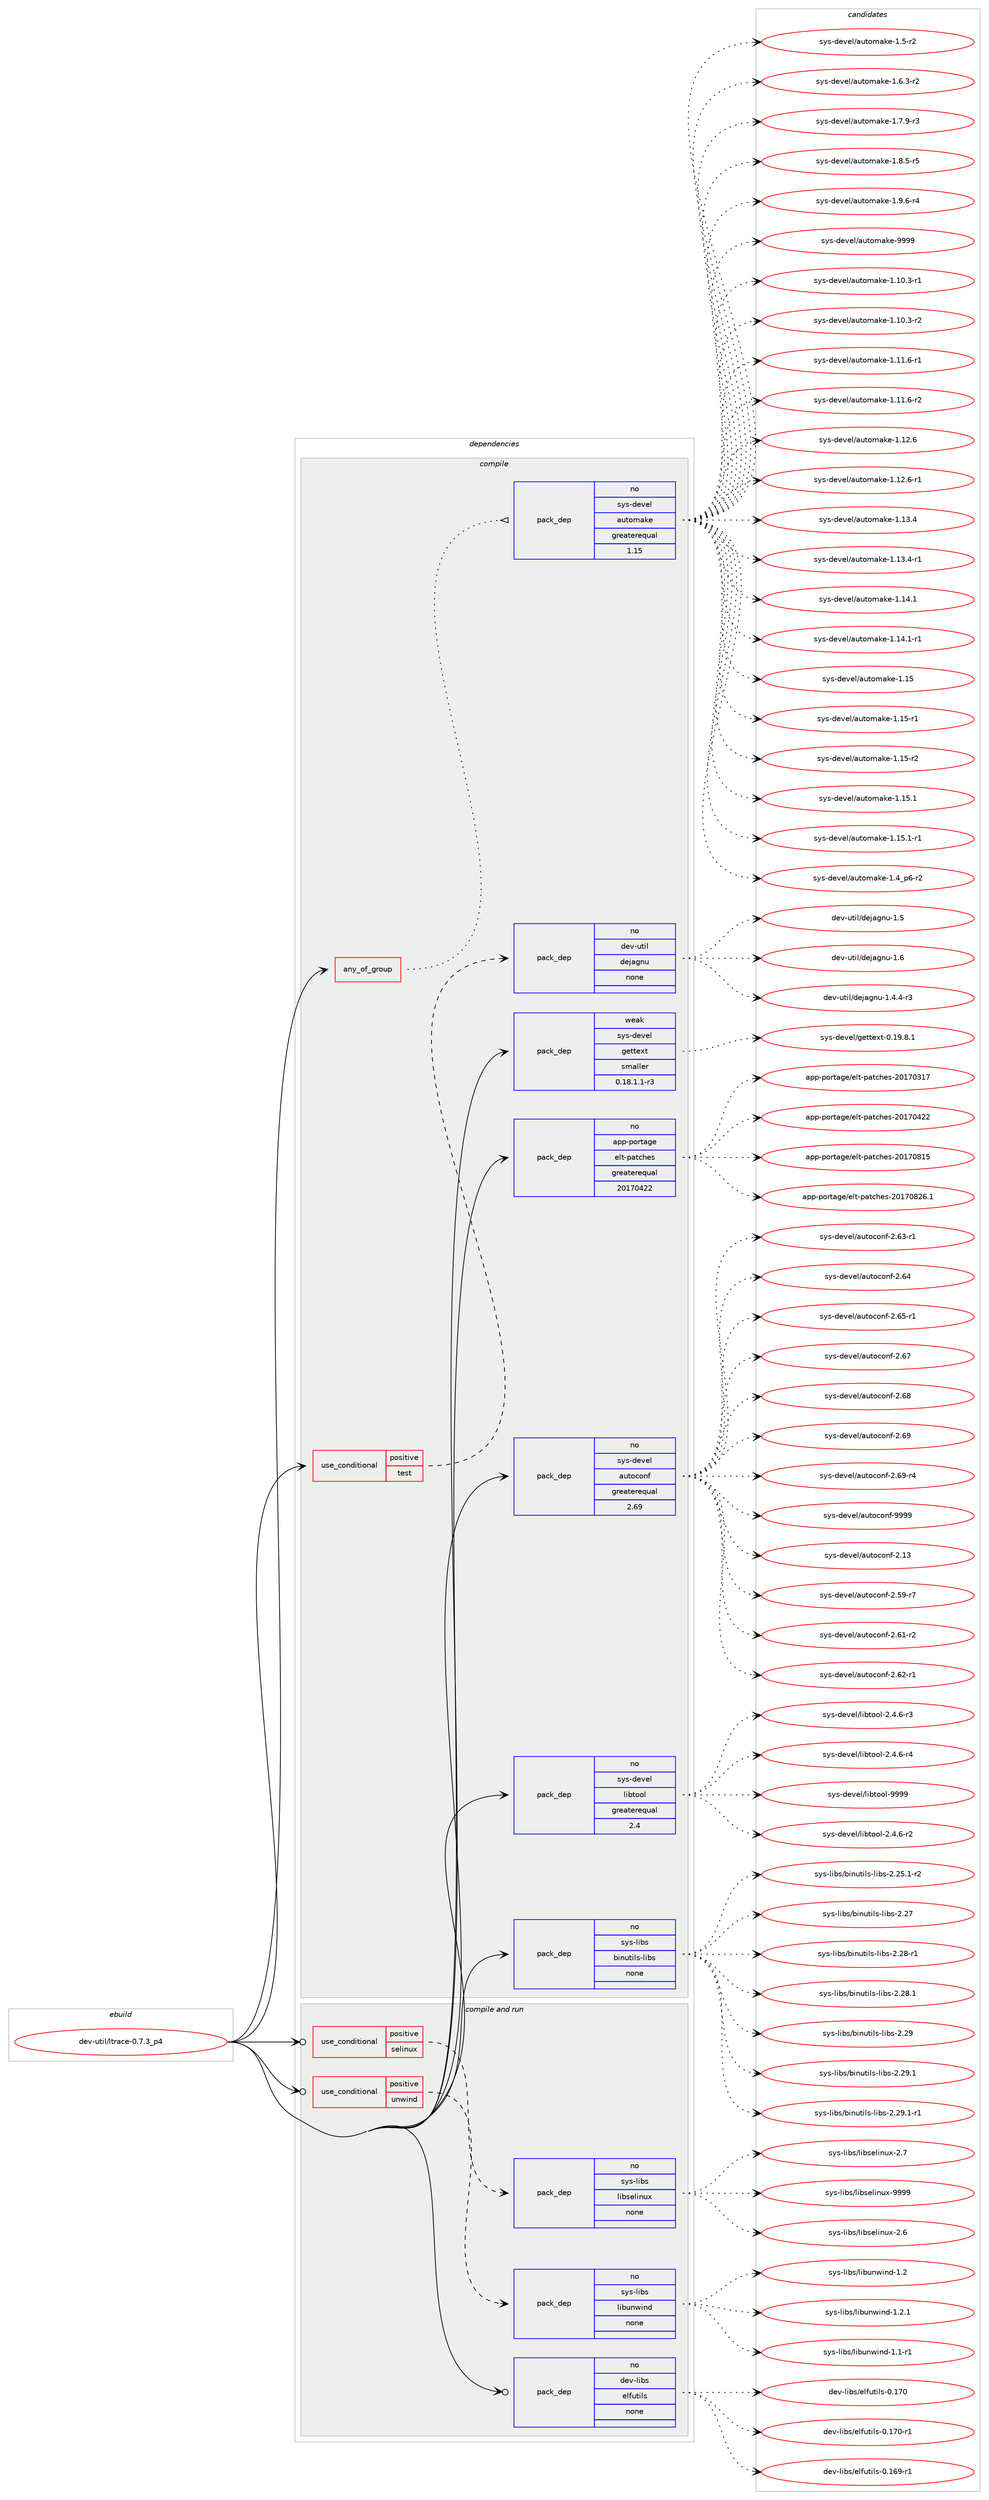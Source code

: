 digraph prolog {

# *************
# Graph options
# *************

newrank=true;
concentrate=true;
compound=true;
graph [rankdir=LR,fontname=Helvetica,fontsize=10,ranksep=1.5];#, ranksep=2.5, nodesep=0.2];
edge  [arrowhead=vee];
node  [fontname=Helvetica,fontsize=10];

# **********
# The ebuild
# **********

subgraph cluster_leftcol {
color=gray;
rank=same;
label=<<i>ebuild</i>>;
id [label="dev-util/ltrace-0.7.3_p4", color=red, width=4, href="../dev-util/ltrace-0.7.3_p4.svg"];
}

# ****************
# The dependencies
# ****************

subgraph cluster_midcol {
color=gray;
label=<<i>dependencies</i>>;
subgraph cluster_compile {
fillcolor="#eeeeee";
style=filled;
label=<<i>compile</i>>;
subgraph any4201 {
dependency286982 [label=<<TABLE BORDER="0" CELLBORDER="1" CELLSPACING="0" CELLPADDING="4"><TR><TD CELLPADDING="10">any_of_group</TD></TR></TABLE>>, shape=none, color=red];subgraph pack204313 {
dependency286983 [label=<<TABLE BORDER="0" CELLBORDER="1" CELLSPACING="0" CELLPADDING="4" WIDTH="220"><TR><TD ROWSPAN="6" CELLPADDING="30">pack_dep</TD></TR><TR><TD WIDTH="110">no</TD></TR><TR><TD>sys-devel</TD></TR><TR><TD>automake</TD></TR><TR><TD>greaterequal</TD></TR><TR><TD>1.15</TD></TR></TABLE>>, shape=none, color=blue];
}
dependency286982:e -> dependency286983:w [weight=20,style="dotted",arrowhead="oinv"];
}
id:e -> dependency286982:w [weight=20,style="solid",arrowhead="vee"];
subgraph cond78416 {
dependency286984 [label=<<TABLE BORDER="0" CELLBORDER="1" CELLSPACING="0" CELLPADDING="4"><TR><TD ROWSPAN="3" CELLPADDING="10">use_conditional</TD></TR><TR><TD>positive</TD></TR><TR><TD>test</TD></TR></TABLE>>, shape=none, color=red];
subgraph pack204314 {
dependency286985 [label=<<TABLE BORDER="0" CELLBORDER="1" CELLSPACING="0" CELLPADDING="4" WIDTH="220"><TR><TD ROWSPAN="6" CELLPADDING="30">pack_dep</TD></TR><TR><TD WIDTH="110">no</TD></TR><TR><TD>dev-util</TD></TR><TR><TD>dejagnu</TD></TR><TR><TD>none</TD></TR><TR><TD></TD></TR></TABLE>>, shape=none, color=blue];
}
dependency286984:e -> dependency286985:w [weight=20,style="dashed",arrowhead="vee"];
}
id:e -> dependency286984:w [weight=20,style="solid",arrowhead="vee"];
subgraph pack204315 {
dependency286986 [label=<<TABLE BORDER="0" CELLBORDER="1" CELLSPACING="0" CELLPADDING="4" WIDTH="220"><TR><TD ROWSPAN="6" CELLPADDING="30">pack_dep</TD></TR><TR><TD WIDTH="110">no</TD></TR><TR><TD>app-portage</TD></TR><TR><TD>elt-patches</TD></TR><TR><TD>greaterequal</TD></TR><TR><TD>20170422</TD></TR></TABLE>>, shape=none, color=blue];
}
id:e -> dependency286986:w [weight=20,style="solid",arrowhead="vee"];
subgraph pack204316 {
dependency286987 [label=<<TABLE BORDER="0" CELLBORDER="1" CELLSPACING="0" CELLPADDING="4" WIDTH="220"><TR><TD ROWSPAN="6" CELLPADDING="30">pack_dep</TD></TR><TR><TD WIDTH="110">no</TD></TR><TR><TD>sys-devel</TD></TR><TR><TD>autoconf</TD></TR><TR><TD>greaterequal</TD></TR><TR><TD>2.69</TD></TR></TABLE>>, shape=none, color=blue];
}
id:e -> dependency286987:w [weight=20,style="solid",arrowhead="vee"];
subgraph pack204317 {
dependency286988 [label=<<TABLE BORDER="0" CELLBORDER="1" CELLSPACING="0" CELLPADDING="4" WIDTH="220"><TR><TD ROWSPAN="6" CELLPADDING="30">pack_dep</TD></TR><TR><TD WIDTH="110">no</TD></TR><TR><TD>sys-devel</TD></TR><TR><TD>libtool</TD></TR><TR><TD>greaterequal</TD></TR><TR><TD>2.4</TD></TR></TABLE>>, shape=none, color=blue];
}
id:e -> dependency286988:w [weight=20,style="solid",arrowhead="vee"];
subgraph pack204318 {
dependency286989 [label=<<TABLE BORDER="0" CELLBORDER="1" CELLSPACING="0" CELLPADDING="4" WIDTH="220"><TR><TD ROWSPAN="6" CELLPADDING="30">pack_dep</TD></TR><TR><TD WIDTH="110">no</TD></TR><TR><TD>sys-libs</TD></TR><TR><TD>binutils-libs</TD></TR><TR><TD>none</TD></TR><TR><TD></TD></TR></TABLE>>, shape=none, color=blue];
}
id:e -> dependency286989:w [weight=20,style="solid",arrowhead="vee"];
subgraph pack204319 {
dependency286990 [label=<<TABLE BORDER="0" CELLBORDER="1" CELLSPACING="0" CELLPADDING="4" WIDTH="220"><TR><TD ROWSPAN="6" CELLPADDING="30">pack_dep</TD></TR><TR><TD WIDTH="110">weak</TD></TR><TR><TD>sys-devel</TD></TR><TR><TD>gettext</TD></TR><TR><TD>smaller</TD></TR><TR><TD>0.18.1.1-r3</TD></TR></TABLE>>, shape=none, color=blue];
}
id:e -> dependency286990:w [weight=20,style="solid",arrowhead="vee"];
}
subgraph cluster_compileandrun {
fillcolor="#eeeeee";
style=filled;
label=<<i>compile and run</i>>;
subgraph cond78417 {
dependency286991 [label=<<TABLE BORDER="0" CELLBORDER="1" CELLSPACING="0" CELLPADDING="4"><TR><TD ROWSPAN="3" CELLPADDING="10">use_conditional</TD></TR><TR><TD>positive</TD></TR><TR><TD>selinux</TD></TR></TABLE>>, shape=none, color=red];
subgraph pack204320 {
dependency286992 [label=<<TABLE BORDER="0" CELLBORDER="1" CELLSPACING="0" CELLPADDING="4" WIDTH="220"><TR><TD ROWSPAN="6" CELLPADDING="30">pack_dep</TD></TR><TR><TD WIDTH="110">no</TD></TR><TR><TD>sys-libs</TD></TR><TR><TD>libselinux</TD></TR><TR><TD>none</TD></TR><TR><TD></TD></TR></TABLE>>, shape=none, color=blue];
}
dependency286991:e -> dependency286992:w [weight=20,style="dashed",arrowhead="vee"];
}
id:e -> dependency286991:w [weight=20,style="solid",arrowhead="odotvee"];
subgraph cond78418 {
dependency286993 [label=<<TABLE BORDER="0" CELLBORDER="1" CELLSPACING="0" CELLPADDING="4"><TR><TD ROWSPAN="3" CELLPADDING="10">use_conditional</TD></TR><TR><TD>positive</TD></TR><TR><TD>unwind</TD></TR></TABLE>>, shape=none, color=red];
subgraph pack204321 {
dependency286994 [label=<<TABLE BORDER="0" CELLBORDER="1" CELLSPACING="0" CELLPADDING="4" WIDTH="220"><TR><TD ROWSPAN="6" CELLPADDING="30">pack_dep</TD></TR><TR><TD WIDTH="110">no</TD></TR><TR><TD>sys-libs</TD></TR><TR><TD>libunwind</TD></TR><TR><TD>none</TD></TR><TR><TD></TD></TR></TABLE>>, shape=none, color=blue];
}
dependency286993:e -> dependency286994:w [weight=20,style="dashed",arrowhead="vee"];
}
id:e -> dependency286993:w [weight=20,style="solid",arrowhead="odotvee"];
subgraph pack204322 {
dependency286995 [label=<<TABLE BORDER="0" CELLBORDER="1" CELLSPACING="0" CELLPADDING="4" WIDTH="220"><TR><TD ROWSPAN="6" CELLPADDING="30">pack_dep</TD></TR><TR><TD WIDTH="110">no</TD></TR><TR><TD>dev-libs</TD></TR><TR><TD>elfutils</TD></TR><TR><TD>none</TD></TR><TR><TD></TD></TR></TABLE>>, shape=none, color=blue];
}
id:e -> dependency286995:w [weight=20,style="solid",arrowhead="odotvee"];
}
subgraph cluster_run {
fillcolor="#eeeeee";
style=filled;
label=<<i>run</i>>;
}
}

# **************
# The candidates
# **************

subgraph cluster_choices {
rank=same;
color=gray;
label=<<i>candidates</i>>;

subgraph choice204313 {
color=black;
nodesep=1;
choice11512111545100101118101108479711711611110997107101454946494846514511449 [label="sys-devel/automake-1.10.3-r1", color=red, width=4,href="../sys-devel/automake-1.10.3-r1.svg"];
choice11512111545100101118101108479711711611110997107101454946494846514511450 [label="sys-devel/automake-1.10.3-r2", color=red, width=4,href="../sys-devel/automake-1.10.3-r2.svg"];
choice11512111545100101118101108479711711611110997107101454946494946544511449 [label="sys-devel/automake-1.11.6-r1", color=red, width=4,href="../sys-devel/automake-1.11.6-r1.svg"];
choice11512111545100101118101108479711711611110997107101454946494946544511450 [label="sys-devel/automake-1.11.6-r2", color=red, width=4,href="../sys-devel/automake-1.11.6-r2.svg"];
choice1151211154510010111810110847971171161111099710710145494649504654 [label="sys-devel/automake-1.12.6", color=red, width=4,href="../sys-devel/automake-1.12.6.svg"];
choice11512111545100101118101108479711711611110997107101454946495046544511449 [label="sys-devel/automake-1.12.6-r1", color=red, width=4,href="../sys-devel/automake-1.12.6-r1.svg"];
choice1151211154510010111810110847971171161111099710710145494649514652 [label="sys-devel/automake-1.13.4", color=red, width=4,href="../sys-devel/automake-1.13.4.svg"];
choice11512111545100101118101108479711711611110997107101454946495146524511449 [label="sys-devel/automake-1.13.4-r1", color=red, width=4,href="../sys-devel/automake-1.13.4-r1.svg"];
choice1151211154510010111810110847971171161111099710710145494649524649 [label="sys-devel/automake-1.14.1", color=red, width=4,href="../sys-devel/automake-1.14.1.svg"];
choice11512111545100101118101108479711711611110997107101454946495246494511449 [label="sys-devel/automake-1.14.1-r1", color=red, width=4,href="../sys-devel/automake-1.14.1-r1.svg"];
choice115121115451001011181011084797117116111109971071014549464953 [label="sys-devel/automake-1.15", color=red, width=4,href="../sys-devel/automake-1.15.svg"];
choice1151211154510010111810110847971171161111099710710145494649534511449 [label="sys-devel/automake-1.15-r1", color=red, width=4,href="../sys-devel/automake-1.15-r1.svg"];
choice1151211154510010111810110847971171161111099710710145494649534511450 [label="sys-devel/automake-1.15-r2", color=red, width=4,href="../sys-devel/automake-1.15-r2.svg"];
choice1151211154510010111810110847971171161111099710710145494649534649 [label="sys-devel/automake-1.15.1", color=red, width=4,href="../sys-devel/automake-1.15.1.svg"];
choice11512111545100101118101108479711711611110997107101454946495346494511449 [label="sys-devel/automake-1.15.1-r1", color=red, width=4,href="../sys-devel/automake-1.15.1-r1.svg"];
choice115121115451001011181011084797117116111109971071014549465295112544511450 [label="sys-devel/automake-1.4_p6-r2", color=red, width=4,href="../sys-devel/automake-1.4_p6-r2.svg"];
choice11512111545100101118101108479711711611110997107101454946534511450 [label="sys-devel/automake-1.5-r2", color=red, width=4,href="../sys-devel/automake-1.5-r2.svg"];
choice115121115451001011181011084797117116111109971071014549465446514511450 [label="sys-devel/automake-1.6.3-r2", color=red, width=4,href="../sys-devel/automake-1.6.3-r2.svg"];
choice115121115451001011181011084797117116111109971071014549465546574511451 [label="sys-devel/automake-1.7.9-r3", color=red, width=4,href="../sys-devel/automake-1.7.9-r3.svg"];
choice115121115451001011181011084797117116111109971071014549465646534511453 [label="sys-devel/automake-1.8.5-r5", color=red, width=4,href="../sys-devel/automake-1.8.5-r5.svg"];
choice115121115451001011181011084797117116111109971071014549465746544511452 [label="sys-devel/automake-1.9.6-r4", color=red, width=4,href="../sys-devel/automake-1.9.6-r4.svg"];
choice115121115451001011181011084797117116111109971071014557575757 [label="sys-devel/automake-9999", color=red, width=4,href="../sys-devel/automake-9999.svg"];
dependency286983:e -> choice11512111545100101118101108479711711611110997107101454946494846514511449:w [style=dotted,weight="100"];
dependency286983:e -> choice11512111545100101118101108479711711611110997107101454946494846514511450:w [style=dotted,weight="100"];
dependency286983:e -> choice11512111545100101118101108479711711611110997107101454946494946544511449:w [style=dotted,weight="100"];
dependency286983:e -> choice11512111545100101118101108479711711611110997107101454946494946544511450:w [style=dotted,weight="100"];
dependency286983:e -> choice1151211154510010111810110847971171161111099710710145494649504654:w [style=dotted,weight="100"];
dependency286983:e -> choice11512111545100101118101108479711711611110997107101454946495046544511449:w [style=dotted,weight="100"];
dependency286983:e -> choice1151211154510010111810110847971171161111099710710145494649514652:w [style=dotted,weight="100"];
dependency286983:e -> choice11512111545100101118101108479711711611110997107101454946495146524511449:w [style=dotted,weight="100"];
dependency286983:e -> choice1151211154510010111810110847971171161111099710710145494649524649:w [style=dotted,weight="100"];
dependency286983:e -> choice11512111545100101118101108479711711611110997107101454946495246494511449:w [style=dotted,weight="100"];
dependency286983:e -> choice115121115451001011181011084797117116111109971071014549464953:w [style=dotted,weight="100"];
dependency286983:e -> choice1151211154510010111810110847971171161111099710710145494649534511449:w [style=dotted,weight="100"];
dependency286983:e -> choice1151211154510010111810110847971171161111099710710145494649534511450:w [style=dotted,weight="100"];
dependency286983:e -> choice1151211154510010111810110847971171161111099710710145494649534649:w [style=dotted,weight="100"];
dependency286983:e -> choice11512111545100101118101108479711711611110997107101454946495346494511449:w [style=dotted,weight="100"];
dependency286983:e -> choice115121115451001011181011084797117116111109971071014549465295112544511450:w [style=dotted,weight="100"];
dependency286983:e -> choice11512111545100101118101108479711711611110997107101454946534511450:w [style=dotted,weight="100"];
dependency286983:e -> choice115121115451001011181011084797117116111109971071014549465446514511450:w [style=dotted,weight="100"];
dependency286983:e -> choice115121115451001011181011084797117116111109971071014549465546574511451:w [style=dotted,weight="100"];
dependency286983:e -> choice115121115451001011181011084797117116111109971071014549465646534511453:w [style=dotted,weight="100"];
dependency286983:e -> choice115121115451001011181011084797117116111109971071014549465746544511452:w [style=dotted,weight="100"];
dependency286983:e -> choice115121115451001011181011084797117116111109971071014557575757:w [style=dotted,weight="100"];
}
subgraph choice204314 {
color=black;
nodesep=1;
choice1001011184511711610510847100101106971031101174549465246524511451 [label="dev-util/dejagnu-1.4.4-r3", color=red, width=4,href="../dev-util/dejagnu-1.4.4-r3.svg"];
choice10010111845117116105108471001011069710311011745494653 [label="dev-util/dejagnu-1.5", color=red, width=4,href="../dev-util/dejagnu-1.5.svg"];
choice10010111845117116105108471001011069710311011745494654 [label="dev-util/dejagnu-1.6", color=red, width=4,href="../dev-util/dejagnu-1.6.svg"];
dependency286985:e -> choice1001011184511711610510847100101106971031101174549465246524511451:w [style=dotted,weight="100"];
dependency286985:e -> choice10010111845117116105108471001011069710311011745494653:w [style=dotted,weight="100"];
dependency286985:e -> choice10010111845117116105108471001011069710311011745494654:w [style=dotted,weight="100"];
}
subgraph choice204315 {
color=black;
nodesep=1;
choice97112112451121111141169710310147101108116451129711699104101115455048495548514955 [label="app-portage/elt-patches-20170317", color=red, width=4,href="../app-portage/elt-patches-20170317.svg"];
choice97112112451121111141169710310147101108116451129711699104101115455048495548525050 [label="app-portage/elt-patches-20170422", color=red, width=4,href="../app-portage/elt-patches-20170422.svg"];
choice97112112451121111141169710310147101108116451129711699104101115455048495548564953 [label="app-portage/elt-patches-20170815", color=red, width=4,href="../app-portage/elt-patches-20170815.svg"];
choice971121124511211111411697103101471011081164511297116991041011154550484955485650544649 [label="app-portage/elt-patches-20170826.1", color=red, width=4,href="../app-portage/elt-patches-20170826.1.svg"];
dependency286986:e -> choice97112112451121111141169710310147101108116451129711699104101115455048495548514955:w [style=dotted,weight="100"];
dependency286986:e -> choice97112112451121111141169710310147101108116451129711699104101115455048495548525050:w [style=dotted,weight="100"];
dependency286986:e -> choice97112112451121111141169710310147101108116451129711699104101115455048495548564953:w [style=dotted,weight="100"];
dependency286986:e -> choice971121124511211111411697103101471011081164511297116991041011154550484955485650544649:w [style=dotted,weight="100"];
}
subgraph choice204316 {
color=black;
nodesep=1;
choice115121115451001011181011084797117116111991111101024550464951 [label="sys-devel/autoconf-2.13", color=red, width=4,href="../sys-devel/autoconf-2.13.svg"];
choice1151211154510010111810110847971171161119911111010245504653574511455 [label="sys-devel/autoconf-2.59-r7", color=red, width=4,href="../sys-devel/autoconf-2.59-r7.svg"];
choice1151211154510010111810110847971171161119911111010245504654494511450 [label="sys-devel/autoconf-2.61-r2", color=red, width=4,href="../sys-devel/autoconf-2.61-r2.svg"];
choice1151211154510010111810110847971171161119911111010245504654504511449 [label="sys-devel/autoconf-2.62-r1", color=red, width=4,href="../sys-devel/autoconf-2.62-r1.svg"];
choice1151211154510010111810110847971171161119911111010245504654514511449 [label="sys-devel/autoconf-2.63-r1", color=red, width=4,href="../sys-devel/autoconf-2.63-r1.svg"];
choice115121115451001011181011084797117116111991111101024550465452 [label="sys-devel/autoconf-2.64", color=red, width=4,href="../sys-devel/autoconf-2.64.svg"];
choice1151211154510010111810110847971171161119911111010245504654534511449 [label="sys-devel/autoconf-2.65-r1", color=red, width=4,href="../sys-devel/autoconf-2.65-r1.svg"];
choice115121115451001011181011084797117116111991111101024550465455 [label="sys-devel/autoconf-2.67", color=red, width=4,href="../sys-devel/autoconf-2.67.svg"];
choice115121115451001011181011084797117116111991111101024550465456 [label="sys-devel/autoconf-2.68", color=red, width=4,href="../sys-devel/autoconf-2.68.svg"];
choice115121115451001011181011084797117116111991111101024550465457 [label="sys-devel/autoconf-2.69", color=red, width=4,href="../sys-devel/autoconf-2.69.svg"];
choice1151211154510010111810110847971171161119911111010245504654574511452 [label="sys-devel/autoconf-2.69-r4", color=red, width=4,href="../sys-devel/autoconf-2.69-r4.svg"];
choice115121115451001011181011084797117116111991111101024557575757 [label="sys-devel/autoconf-9999", color=red, width=4,href="../sys-devel/autoconf-9999.svg"];
dependency286987:e -> choice115121115451001011181011084797117116111991111101024550464951:w [style=dotted,weight="100"];
dependency286987:e -> choice1151211154510010111810110847971171161119911111010245504653574511455:w [style=dotted,weight="100"];
dependency286987:e -> choice1151211154510010111810110847971171161119911111010245504654494511450:w [style=dotted,weight="100"];
dependency286987:e -> choice1151211154510010111810110847971171161119911111010245504654504511449:w [style=dotted,weight="100"];
dependency286987:e -> choice1151211154510010111810110847971171161119911111010245504654514511449:w [style=dotted,weight="100"];
dependency286987:e -> choice115121115451001011181011084797117116111991111101024550465452:w [style=dotted,weight="100"];
dependency286987:e -> choice1151211154510010111810110847971171161119911111010245504654534511449:w [style=dotted,weight="100"];
dependency286987:e -> choice115121115451001011181011084797117116111991111101024550465455:w [style=dotted,weight="100"];
dependency286987:e -> choice115121115451001011181011084797117116111991111101024550465456:w [style=dotted,weight="100"];
dependency286987:e -> choice115121115451001011181011084797117116111991111101024550465457:w [style=dotted,weight="100"];
dependency286987:e -> choice1151211154510010111810110847971171161119911111010245504654574511452:w [style=dotted,weight="100"];
dependency286987:e -> choice115121115451001011181011084797117116111991111101024557575757:w [style=dotted,weight="100"];
}
subgraph choice204317 {
color=black;
nodesep=1;
choice1151211154510010111810110847108105981161111111084550465246544511450 [label="sys-devel/libtool-2.4.6-r2", color=red, width=4,href="../sys-devel/libtool-2.4.6-r2.svg"];
choice1151211154510010111810110847108105981161111111084550465246544511451 [label="sys-devel/libtool-2.4.6-r3", color=red, width=4,href="../sys-devel/libtool-2.4.6-r3.svg"];
choice1151211154510010111810110847108105981161111111084550465246544511452 [label="sys-devel/libtool-2.4.6-r4", color=red, width=4,href="../sys-devel/libtool-2.4.6-r4.svg"];
choice1151211154510010111810110847108105981161111111084557575757 [label="sys-devel/libtool-9999", color=red, width=4,href="../sys-devel/libtool-9999.svg"];
dependency286988:e -> choice1151211154510010111810110847108105981161111111084550465246544511450:w [style=dotted,weight="100"];
dependency286988:e -> choice1151211154510010111810110847108105981161111111084550465246544511451:w [style=dotted,weight="100"];
dependency286988:e -> choice1151211154510010111810110847108105981161111111084550465246544511452:w [style=dotted,weight="100"];
dependency286988:e -> choice1151211154510010111810110847108105981161111111084557575757:w [style=dotted,weight="100"];
}
subgraph choice204318 {
color=black;
nodesep=1;
choice115121115451081059811547981051101171161051081154510810598115455046505346494511450 [label="sys-libs/binutils-libs-2.25.1-r2", color=red, width=4,href="../sys-libs/binutils-libs-2.25.1-r2.svg"];
choice1151211154510810598115479810511011711610510811545108105981154550465055 [label="sys-libs/binutils-libs-2.27", color=red, width=4,href="../sys-libs/binutils-libs-2.27.svg"];
choice11512111545108105981154798105110117116105108115451081059811545504650564511449 [label="sys-libs/binutils-libs-2.28-r1", color=red, width=4,href="../sys-libs/binutils-libs-2.28-r1.svg"];
choice11512111545108105981154798105110117116105108115451081059811545504650564649 [label="sys-libs/binutils-libs-2.28.1", color=red, width=4,href="../sys-libs/binutils-libs-2.28.1.svg"];
choice1151211154510810598115479810511011711610510811545108105981154550465057 [label="sys-libs/binutils-libs-2.29", color=red, width=4,href="../sys-libs/binutils-libs-2.29.svg"];
choice11512111545108105981154798105110117116105108115451081059811545504650574649 [label="sys-libs/binutils-libs-2.29.1", color=red, width=4,href="../sys-libs/binutils-libs-2.29.1.svg"];
choice115121115451081059811547981051101171161051081154510810598115455046505746494511449 [label="sys-libs/binutils-libs-2.29.1-r1", color=red, width=4,href="../sys-libs/binutils-libs-2.29.1-r1.svg"];
dependency286989:e -> choice115121115451081059811547981051101171161051081154510810598115455046505346494511450:w [style=dotted,weight="100"];
dependency286989:e -> choice1151211154510810598115479810511011711610510811545108105981154550465055:w [style=dotted,weight="100"];
dependency286989:e -> choice11512111545108105981154798105110117116105108115451081059811545504650564511449:w [style=dotted,weight="100"];
dependency286989:e -> choice11512111545108105981154798105110117116105108115451081059811545504650564649:w [style=dotted,weight="100"];
dependency286989:e -> choice1151211154510810598115479810511011711610510811545108105981154550465057:w [style=dotted,weight="100"];
dependency286989:e -> choice11512111545108105981154798105110117116105108115451081059811545504650574649:w [style=dotted,weight="100"];
dependency286989:e -> choice115121115451081059811547981051101171161051081154510810598115455046505746494511449:w [style=dotted,weight="100"];
}
subgraph choice204319 {
color=black;
nodesep=1;
choice1151211154510010111810110847103101116116101120116454846495746564649 [label="sys-devel/gettext-0.19.8.1", color=red, width=4,href="../sys-devel/gettext-0.19.8.1.svg"];
dependency286990:e -> choice1151211154510010111810110847103101116116101120116454846495746564649:w [style=dotted,weight="100"];
}
subgraph choice204320 {
color=black;
nodesep=1;
choice1151211154510810598115471081059811510110810511011712045504654 [label="sys-libs/libselinux-2.6", color=red, width=4,href="../sys-libs/libselinux-2.6.svg"];
choice1151211154510810598115471081059811510110810511011712045504655 [label="sys-libs/libselinux-2.7", color=red, width=4,href="../sys-libs/libselinux-2.7.svg"];
choice115121115451081059811547108105981151011081051101171204557575757 [label="sys-libs/libselinux-9999", color=red, width=4,href="../sys-libs/libselinux-9999.svg"];
dependency286992:e -> choice1151211154510810598115471081059811510110810511011712045504654:w [style=dotted,weight="100"];
dependency286992:e -> choice1151211154510810598115471081059811510110810511011712045504655:w [style=dotted,weight="100"];
dependency286992:e -> choice115121115451081059811547108105981151011081051101171204557575757:w [style=dotted,weight="100"];
}
subgraph choice204321 {
color=black;
nodesep=1;
choice11512111545108105981154710810598117110119105110100454946494511449 [label="sys-libs/libunwind-1.1-r1", color=red, width=4,href="../sys-libs/libunwind-1.1-r1.svg"];
choice1151211154510810598115471081059811711011910511010045494650 [label="sys-libs/libunwind-1.2", color=red, width=4,href="../sys-libs/libunwind-1.2.svg"];
choice11512111545108105981154710810598117110119105110100454946504649 [label="sys-libs/libunwind-1.2.1", color=red, width=4,href="../sys-libs/libunwind-1.2.1.svg"];
dependency286994:e -> choice11512111545108105981154710810598117110119105110100454946494511449:w [style=dotted,weight="100"];
dependency286994:e -> choice1151211154510810598115471081059811711011910511010045494650:w [style=dotted,weight="100"];
dependency286994:e -> choice11512111545108105981154710810598117110119105110100454946504649:w [style=dotted,weight="100"];
}
subgraph choice204322 {
color=black;
nodesep=1;
choice1001011184510810598115471011081021171161051081154548464954574511449 [label="dev-libs/elfutils-0.169-r1", color=red, width=4,href="../dev-libs/elfutils-0.169-r1.svg"];
choice100101118451081059811547101108102117116105108115454846495548 [label="dev-libs/elfutils-0.170", color=red, width=4,href="../dev-libs/elfutils-0.170.svg"];
choice1001011184510810598115471011081021171161051081154548464955484511449 [label="dev-libs/elfutils-0.170-r1", color=red, width=4,href="../dev-libs/elfutils-0.170-r1.svg"];
dependency286995:e -> choice1001011184510810598115471011081021171161051081154548464954574511449:w [style=dotted,weight="100"];
dependency286995:e -> choice100101118451081059811547101108102117116105108115454846495548:w [style=dotted,weight="100"];
dependency286995:e -> choice1001011184510810598115471011081021171161051081154548464955484511449:w [style=dotted,weight="100"];
}
}

}
